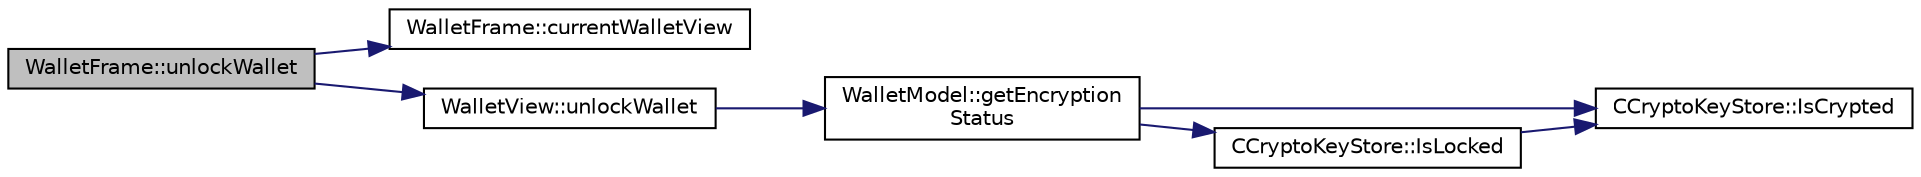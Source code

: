 digraph "WalletFrame::unlockWallet"
{
  edge [fontname="Helvetica",fontsize="10",labelfontname="Helvetica",labelfontsize="10"];
  node [fontname="Helvetica",fontsize="10",shape=record];
  rankdir="LR";
  Node460 [label="WalletFrame::unlockWallet",height=0.2,width=0.4,color="black", fillcolor="grey75", style="filled", fontcolor="black"];
  Node460 -> Node461 [color="midnightblue",fontsize="10",style="solid",fontname="Helvetica"];
  Node461 [label="WalletFrame::currentWalletView",height=0.2,width=0.4,color="black", fillcolor="white", style="filled",URL="$class_wallet_frame.html#a026798332d142b693e4f1820185d3f1c"];
  Node460 -> Node462 [color="midnightblue",fontsize="10",style="solid",fontname="Helvetica"];
  Node462 [label="WalletView::unlockWallet",height=0.2,width=0.4,color="black", fillcolor="white", style="filled",URL="$class_wallet_view.html#ac258d549f0e55ad4f84b9d21848faf02",tooltip="Ask for passphrase to unlock wallet temporarily. "];
  Node462 -> Node463 [color="midnightblue",fontsize="10",style="solid",fontname="Helvetica"];
  Node463 [label="WalletModel::getEncryption\lStatus",height=0.2,width=0.4,color="black", fillcolor="white", style="filled",URL="$class_wallet_model.html#aa89632d2019414f2ab85674cd4d01398"];
  Node463 -> Node464 [color="midnightblue",fontsize="10",style="solid",fontname="Helvetica"];
  Node464 [label="CCryptoKeyStore::IsCrypted",height=0.2,width=0.4,color="black", fillcolor="white", style="filled",URL="$class_c_crypto_key_store.html#acc8fed44366c98fb481333ca6e867088"];
  Node463 -> Node465 [color="midnightblue",fontsize="10",style="solid",fontname="Helvetica"];
  Node465 [label="CCryptoKeyStore::IsLocked",height=0.2,width=0.4,color="black", fillcolor="white", style="filled",URL="$class_c_crypto_key_store.html#a52919fa284a3aa10f1b4bd6018b6dbee"];
  Node465 -> Node464 [color="midnightblue",fontsize="10",style="solid",fontname="Helvetica"];
}
